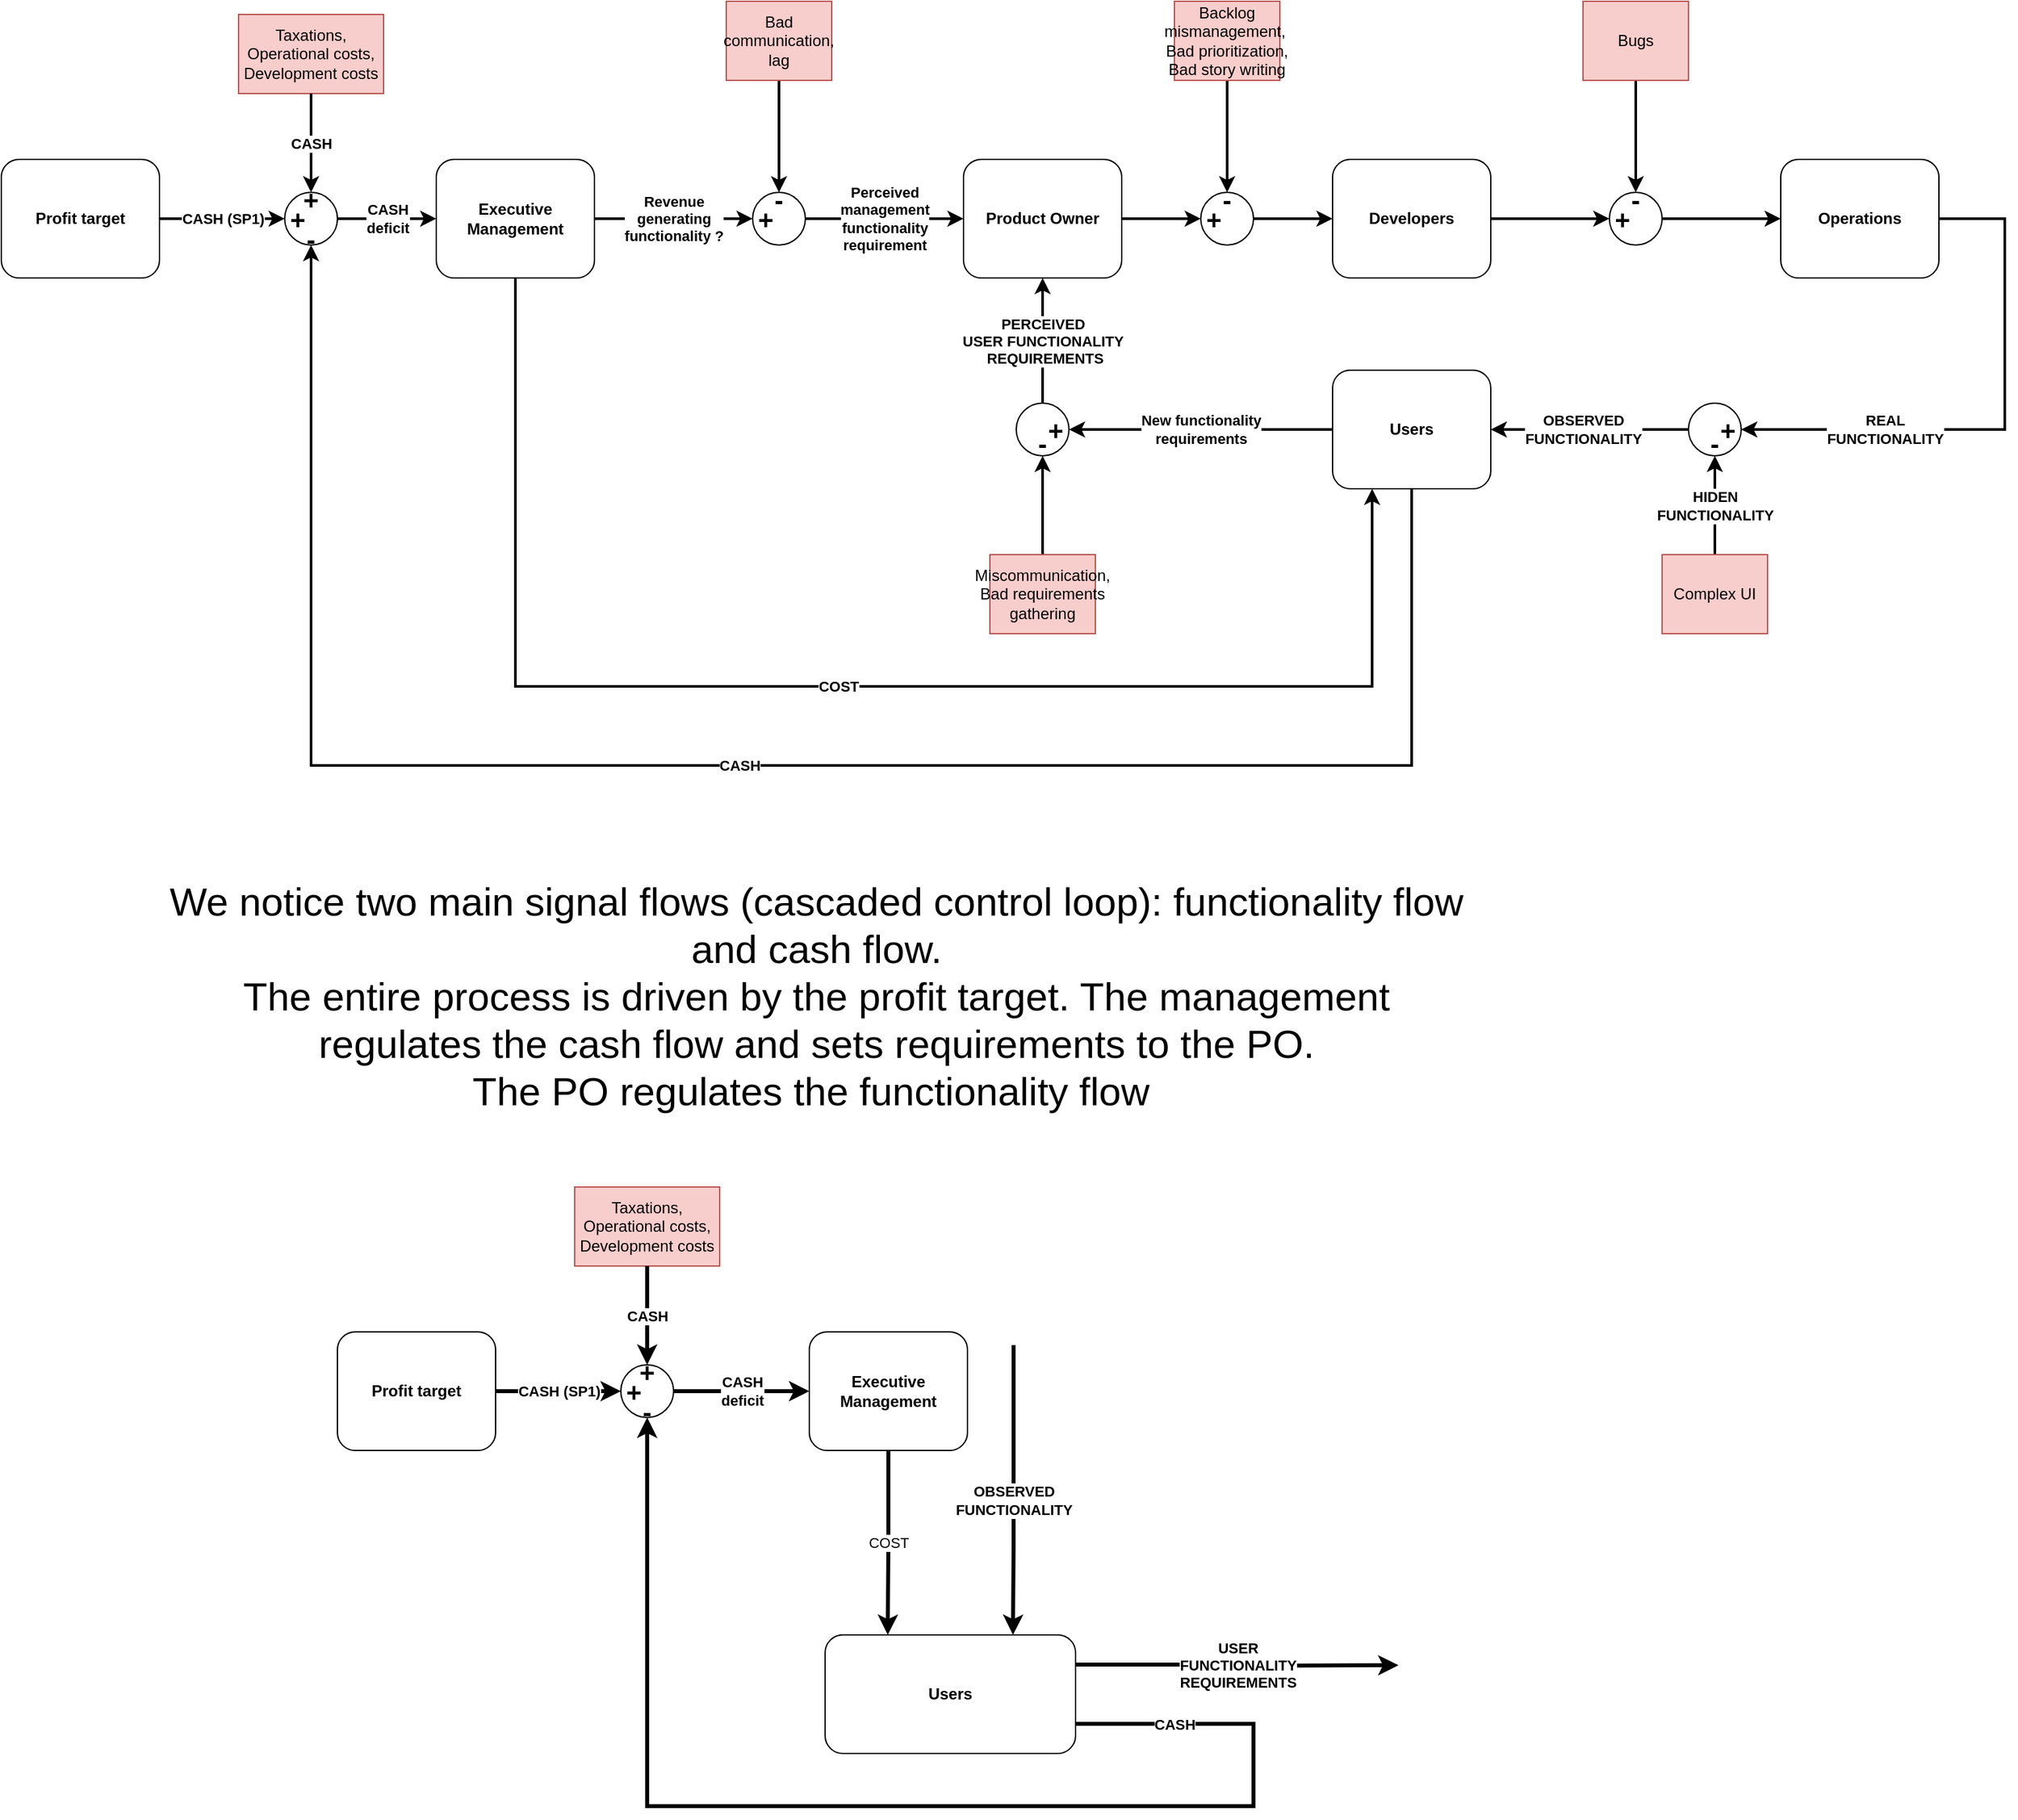 <mxfile version="22.1.11" type="github" pages="2">
  <diagram name="MAIN" id="kMi4MfaVG8bFLmQlTl4C">
    <mxGraphModel dx="2232" dy="829" grid="1" gridSize="10" guides="1" tooltips="1" connect="1" arrows="1" fold="1" page="1" pageScale="1" pageWidth="827" pageHeight="1169" math="0" shadow="0">
      <root>
        <mxCell id="0" />
        <mxCell id="1" parent="0" />
        <mxCell id="jFcU7FumkJ6Ztm3b8WU0-35" value="&lt;b&gt;Revenue &lt;br&gt;generating&lt;br&gt;functionality ?&lt;/b&gt;" style="edgeStyle=orthogonalEdgeStyle;rounded=0;orthogonalLoop=1;jettySize=auto;html=1;exitX=1;exitY=0.5;exitDx=0;exitDy=0;entryX=0;entryY=0.5;entryDx=0;entryDy=0;strokeWidth=2;" parent="1" source="jFcU7FumkJ6Ztm3b8WU0-1" target="jFcU7FumkJ6Ztm3b8WU0-32" edge="1">
          <mxGeometry relative="1" as="geometry" />
        </mxCell>
        <mxCell id="jFcU7FumkJ6Ztm3b8WU0-68" value="&lt;b&gt;COST&lt;/b&gt;" style="edgeStyle=orthogonalEdgeStyle;rounded=0;orthogonalLoop=1;jettySize=auto;html=1;exitX=0.5;exitY=1;exitDx=0;exitDy=0;entryX=0.25;entryY=1;entryDx=0;entryDy=0;strokeWidth=2;" parent="1" source="jFcU7FumkJ6Ztm3b8WU0-1" target="jFcU7FumkJ6Ztm3b8WU0-7" edge="1">
          <mxGeometry relative="1" as="geometry">
            <mxPoint x="100" y="480" as="targetPoint" />
            <Array as="points">
              <mxPoint x="-140" y="640" />
              <mxPoint x="510" y="640" />
            </Array>
          </mxGeometry>
        </mxCell>
        <mxCell id="jFcU7FumkJ6Ztm3b8WU0-1" value="Executive&lt;br&gt;Management" style="rounded=1;whiteSpace=wrap;html=1;fontStyle=1" parent="1" vertex="1">
          <mxGeometry x="-200" y="240" width="120" height="90" as="geometry" />
        </mxCell>
        <mxCell id="jFcU7FumkJ6Ztm3b8WU0-15" style="edgeStyle=orthogonalEdgeStyle;rounded=0;orthogonalLoop=1;jettySize=auto;html=1;exitX=1;exitY=0.5;exitDx=0;exitDy=0;entryX=0;entryY=0.5;entryDx=0;entryDy=0;strokeWidth=2;" parent="1" source="jFcU7FumkJ6Ztm3b8WU0-2" target="jFcU7FumkJ6Ztm3b8WU0-14" edge="1">
          <mxGeometry relative="1" as="geometry" />
        </mxCell>
        <mxCell id="jFcU7FumkJ6Ztm3b8WU0-2" value="Product Owner" style="rounded=1;whiteSpace=wrap;html=1;fontStyle=1" parent="1" vertex="1">
          <mxGeometry x="200" y="240" width="120" height="90" as="geometry" />
        </mxCell>
        <mxCell id="jFcU7FumkJ6Ztm3b8WU0-13" style="edgeStyle=orthogonalEdgeStyle;rounded=0;orthogonalLoop=1;jettySize=auto;html=1;exitX=1;exitY=0.5;exitDx=0;exitDy=0;entryX=0;entryY=0.5;entryDx=0;entryDy=0;strokeWidth=2;" parent="1" source="jFcU7FumkJ6Ztm3b8WU0-3" target="jFcU7FumkJ6Ztm3b8WU0-8" edge="1">
          <mxGeometry relative="1" as="geometry" />
        </mxCell>
        <mxCell id="jFcU7FumkJ6Ztm3b8WU0-3" value="Developers" style="rounded=1;whiteSpace=wrap;html=1;fontStyle=1" parent="1" vertex="1">
          <mxGeometry x="480" y="240" width="120" height="90" as="geometry" />
        </mxCell>
        <mxCell id="jFcU7FumkJ6Ztm3b8WU0-27" value="&lt;b&gt;REAL&lt;br&gt;FUNCTIONALITY&lt;/b&gt;" style="edgeStyle=orthogonalEdgeStyle;rounded=0;orthogonalLoop=1;jettySize=auto;html=1;exitX=1;exitY=0.5;exitDx=0;exitDy=0;entryX=1;entryY=0.5;entryDx=0;entryDy=0;strokeWidth=2;" parent="1" source="jFcU7FumkJ6Ztm3b8WU0-4" target="jFcU7FumkJ6Ztm3b8WU0-26" edge="1">
          <mxGeometry x="0.469" relative="1" as="geometry">
            <Array as="points">
              <mxPoint x="990" y="285" />
              <mxPoint x="990" y="445" />
            </Array>
            <mxPoint as="offset" />
          </mxGeometry>
        </mxCell>
        <mxCell id="jFcU7FumkJ6Ztm3b8WU0-4" value="Operations" style="rounded=1;whiteSpace=wrap;html=1;fontStyle=1" parent="1" vertex="1">
          <mxGeometry x="820" y="240" width="120" height="90" as="geometry" />
        </mxCell>
        <mxCell id="jFcU7FumkJ6Ztm3b8WU0-20" value="&lt;b&gt;New functionality&lt;br&gt;requirements&lt;/b&gt;" style="edgeStyle=orthogonalEdgeStyle;rounded=0;orthogonalLoop=1;jettySize=auto;html=1;exitX=0;exitY=0.5;exitDx=0;exitDy=0;entryX=1;entryY=0.5;entryDx=0;entryDy=0;strokeWidth=2;" parent="1" source="jFcU7FumkJ6Ztm3b8WU0-7" target="jFcU7FumkJ6Ztm3b8WU0-21" edge="1">
          <mxGeometry relative="1" as="geometry">
            <mxPoint x="360" y="445.241" as="targetPoint" />
          </mxGeometry>
        </mxCell>
        <mxCell id="jFcU7FumkJ6Ztm3b8WU0-37" value="&lt;b&gt;CASH&lt;/b&gt;" style="edgeStyle=orthogonalEdgeStyle;rounded=0;orthogonalLoop=1;jettySize=auto;html=1;exitX=0.5;exitY=1;exitDx=0;exitDy=0;entryX=0.5;entryY=1;entryDx=0;entryDy=0;strokeWidth=2;jumpStyle=arc;" parent="1" source="jFcU7FumkJ6Ztm3b8WU0-7" target="jFcU7FumkJ6Ztm3b8WU0-53" edge="1">
          <mxGeometry relative="1" as="geometry">
            <mxPoint x="-20" y="550" as="targetPoint" />
            <Array as="points">
              <mxPoint x="540" y="700" />
              <mxPoint x="-295" y="700" />
            </Array>
          </mxGeometry>
        </mxCell>
        <mxCell id="jFcU7FumkJ6Ztm3b8WU0-7" value="Users" style="rounded=1;whiteSpace=wrap;html=1;fontStyle=1" parent="1" vertex="1">
          <mxGeometry x="480" y="400" width="120" height="90" as="geometry" />
        </mxCell>
        <mxCell id="jFcU7FumkJ6Ztm3b8WU0-12" style="edgeStyle=orthogonalEdgeStyle;rounded=0;orthogonalLoop=1;jettySize=auto;html=1;exitX=1;exitY=0.5;exitDx=0;exitDy=0;entryX=0;entryY=0.5;entryDx=0;entryDy=0;strokeWidth=2;" parent="1" source="jFcU7FumkJ6Ztm3b8WU0-8" target="jFcU7FumkJ6Ztm3b8WU0-4" edge="1">
          <mxGeometry relative="1" as="geometry" />
        </mxCell>
        <mxCell id="jFcU7FumkJ6Ztm3b8WU0-11" style="edgeStyle=orthogonalEdgeStyle;rounded=0;orthogonalLoop=1;jettySize=auto;html=1;exitX=0.5;exitY=1;exitDx=0;exitDy=0;entryX=0.5;entryY=0;entryDx=0;entryDy=0;strokeWidth=2;" parent="1" source="jFcU7FumkJ6Ztm3b8WU0-9" target="jFcU7FumkJ6Ztm3b8WU0-8" edge="1">
          <mxGeometry relative="1" as="geometry" />
        </mxCell>
        <mxCell id="jFcU7FumkJ6Ztm3b8WU0-9" value="Bugs" style="rounded=0;whiteSpace=wrap;html=1;fillColor=#f8cecc;strokeColor=#b85450;" parent="1" vertex="1">
          <mxGeometry x="670" y="120" width="80" height="60" as="geometry" />
        </mxCell>
        <mxCell id="jFcU7FumkJ6Ztm3b8WU0-16" style="edgeStyle=orthogonalEdgeStyle;rounded=0;orthogonalLoop=1;jettySize=auto;html=1;exitX=1;exitY=0.5;exitDx=0;exitDy=0;entryX=0;entryY=0.5;entryDx=0;entryDy=0;strokeWidth=2;" parent="1" source="jFcU7FumkJ6Ztm3b8WU0-14" target="jFcU7FumkJ6Ztm3b8WU0-3" edge="1">
          <mxGeometry relative="1" as="geometry">
            <mxPoint x="470" y="280" as="targetPoint" />
          </mxGeometry>
        </mxCell>
        <mxCell id="jFcU7FumkJ6Ztm3b8WU0-14" value="" style="ellipse;whiteSpace=wrap;html=1;aspect=fixed;" parent="1" vertex="1">
          <mxGeometry x="380" y="265" width="40" height="40" as="geometry" />
        </mxCell>
        <mxCell id="jFcU7FumkJ6Ztm3b8WU0-19" style="edgeStyle=orthogonalEdgeStyle;rounded=0;orthogonalLoop=1;jettySize=auto;html=1;exitX=0.5;exitY=1;exitDx=0;exitDy=0;entryX=0.5;entryY=0;entryDx=0;entryDy=0;strokeWidth=2;" parent="1" source="jFcU7FumkJ6Ztm3b8WU0-18" target="jFcU7FumkJ6Ztm3b8WU0-14" edge="1">
          <mxGeometry relative="1" as="geometry" />
        </mxCell>
        <mxCell id="jFcU7FumkJ6Ztm3b8WU0-18" value="Backlog mismanagement,&amp;nbsp;&lt;br&gt;Bad prioritization,&lt;br&gt;Bad story writing" style="rounded=0;whiteSpace=wrap;html=1;fillColor=#f8cecc;strokeColor=#b85450;" parent="1" vertex="1">
          <mxGeometry x="360" y="120" width="80" height="60" as="geometry" />
        </mxCell>
        <mxCell id="jFcU7FumkJ6Ztm3b8WU0-22" value="&lt;b style=&quot;border-color: var(--border-color); color: rgb(0, 0, 0); font-family: Helvetica; font-size: 11px; font-style: normal; font-variant-ligatures: normal; font-variant-caps: normal; letter-spacing: normal; orphans: 2; text-align: center; text-indent: 0px; text-transform: none; widows: 2; word-spacing: 0px; -webkit-text-stroke-width: 0px; text-decoration-thickness: initial; text-decoration-style: initial; text-decoration-color: initial;&quot;&gt;PERCEIVED&lt;br&gt;USER FUNCTIONALITY&lt;br&gt;&amp;nbsp;REQUIREMENTS&lt;/b&gt;" style="edgeStyle=orthogonalEdgeStyle;rounded=0;orthogonalLoop=1;jettySize=auto;html=1;exitX=0.5;exitY=0;exitDx=0;exitDy=0;entryX=0.5;entryY=1;entryDx=0;entryDy=0;strokeWidth=2;" parent="1" source="jFcU7FumkJ6Ztm3b8WU0-21" target="jFcU7FumkJ6Ztm3b8WU0-2" edge="1">
          <mxGeometry relative="1" as="geometry" />
        </mxCell>
        <mxCell id="jFcU7FumkJ6Ztm3b8WU0-21" value="" style="ellipse;whiteSpace=wrap;html=1;aspect=fixed;" parent="1" vertex="1">
          <mxGeometry x="240" y="425" width="40" height="40" as="geometry" />
        </mxCell>
        <mxCell id="jFcU7FumkJ6Ztm3b8WU0-25" value="" style="edgeStyle=orthogonalEdgeStyle;rounded=0;orthogonalLoop=1;jettySize=auto;html=1;exitX=0.5;exitY=0;exitDx=0;exitDy=0;entryX=0.5;entryY=1;entryDx=0;entryDy=0;strokeWidth=2;" parent="1" source="jFcU7FumkJ6Ztm3b8WU0-24" target="jFcU7FumkJ6Ztm3b8WU0-21" edge="1">
          <mxGeometry relative="1" as="geometry" />
        </mxCell>
        <mxCell id="jFcU7FumkJ6Ztm3b8WU0-24" value="Miscommunication,&lt;br&gt;Bad requirements gathering" style="rounded=0;whiteSpace=wrap;html=1;fillColor=#f8cecc;strokeColor=#b85450;" parent="1" vertex="1">
          <mxGeometry x="220" y="540" width="80" height="60" as="geometry" />
        </mxCell>
        <mxCell id="jFcU7FumkJ6Ztm3b8WU0-28" value="&lt;b style=&quot;border-color: var(--border-color); color: rgb(0, 0, 0); font-family: Helvetica; font-size: 11px; font-style: normal; font-variant-ligatures: normal; font-variant-caps: normal; letter-spacing: normal; orphans: 2; text-align: center; text-indent: 0px; text-transform: none; widows: 2; word-spacing: 0px; -webkit-text-stroke-width: 0px; text-decoration-thickness: initial; text-decoration-style: initial; text-decoration-color: initial;&quot;&gt;OBSERVED&lt;br&gt;FUNCTIONALITY&lt;/b&gt;" style="edgeStyle=orthogonalEdgeStyle;rounded=0;orthogonalLoop=1;jettySize=auto;html=1;exitX=0;exitY=0.5;exitDx=0;exitDy=0;strokeWidth=2;" parent="1" source="jFcU7FumkJ6Ztm3b8WU0-26" target="jFcU7FumkJ6Ztm3b8WU0-7" edge="1">
          <mxGeometry x="0.067" relative="1" as="geometry">
            <mxPoint as="offset" />
          </mxGeometry>
        </mxCell>
        <mxCell id="jFcU7FumkJ6Ztm3b8WU0-26" value="" style="ellipse;whiteSpace=wrap;html=1;aspect=fixed;" parent="1" vertex="1">
          <mxGeometry x="750" y="425" width="40" height="40" as="geometry" />
        </mxCell>
        <mxCell id="jFcU7FumkJ6Ztm3b8WU0-30" value="&lt;b style=&quot;border-color: var(--border-color); color: rgb(0, 0, 0); font-family: Helvetica; font-size: 11px; font-style: normal; font-variant-ligatures: normal; font-variant-caps: normal; letter-spacing: normal; orphans: 2; text-align: center; text-indent: 0px; text-transform: none; widows: 2; word-spacing: 0px; -webkit-text-stroke-width: 0px; text-decoration-thickness: initial; text-decoration-style: initial; text-decoration-color: initial;&quot;&gt;HIDEN&lt;br&gt;FUNCTIONALITY&lt;/b&gt;" style="edgeStyle=orthogonalEdgeStyle;rounded=0;orthogonalLoop=1;jettySize=auto;html=1;exitX=0.5;exitY=0;exitDx=0;exitDy=0;entryX=0.5;entryY=1;entryDx=0;entryDy=0;strokeWidth=2;" parent="1" source="jFcU7FumkJ6Ztm3b8WU0-29" target="jFcU7FumkJ6Ztm3b8WU0-26" edge="1">
          <mxGeometry relative="1" as="geometry" />
        </mxCell>
        <mxCell id="jFcU7FumkJ6Ztm3b8WU0-29" value="Complex UI" style="rounded=0;whiteSpace=wrap;html=1;fillColor=#f8cecc;strokeColor=#b85450;" parent="1" vertex="1">
          <mxGeometry x="730" y="540" width="80" height="60" as="geometry" />
        </mxCell>
        <mxCell id="jFcU7FumkJ6Ztm3b8WU0-33" style="edgeStyle=orthogonalEdgeStyle;rounded=0;orthogonalLoop=1;jettySize=auto;html=1;exitX=0.5;exitY=1;exitDx=0;exitDy=0;entryX=0.5;entryY=0;entryDx=0;entryDy=0;strokeWidth=2;" parent="1" source="jFcU7FumkJ6Ztm3b8WU0-31" target="jFcU7FumkJ6Ztm3b8WU0-32" edge="1">
          <mxGeometry relative="1" as="geometry" />
        </mxCell>
        <mxCell id="jFcU7FumkJ6Ztm3b8WU0-31" value="Bad communication,&lt;br&gt;lag" style="rounded=0;whiteSpace=wrap;html=1;fillColor=#f8cecc;strokeColor=#b85450;" parent="1" vertex="1">
          <mxGeometry x="20" y="120" width="80" height="60" as="geometry" />
        </mxCell>
        <mxCell id="jFcU7FumkJ6Ztm3b8WU0-34" value="&lt;b&gt;Perceived&lt;br&gt;management&lt;br&gt;functionality&lt;br&gt;requirement&lt;/b&gt;" style="edgeStyle=orthogonalEdgeStyle;rounded=0;orthogonalLoop=1;jettySize=auto;html=1;exitX=1;exitY=0.5;exitDx=0;exitDy=0;entryX=0;entryY=0.5;entryDx=0;entryDy=0;strokeWidth=2;" parent="1" source="jFcU7FumkJ6Ztm3b8WU0-32" target="jFcU7FumkJ6Ztm3b8WU0-2" edge="1">
          <mxGeometry relative="1" as="geometry" />
        </mxCell>
        <mxCell id="jFcU7FumkJ6Ztm3b8WU0-46" value="&lt;b&gt;CASH (SP1)&lt;/b&gt;" style="edgeStyle=orthogonalEdgeStyle;rounded=0;orthogonalLoop=1;jettySize=auto;html=1;exitX=1;exitY=0.5;exitDx=0;exitDy=0;strokeWidth=2;entryX=0;entryY=0.5;entryDx=0;entryDy=0;" parent="1" source="jFcU7FumkJ6Ztm3b8WU0-47" target="jFcU7FumkJ6Ztm3b8WU0-53" edge="1">
          <mxGeometry relative="1" as="geometry">
            <mxPoint x="-460" y="390" as="sourcePoint" />
            <mxPoint x="-300" y="285" as="targetPoint" />
          </mxGeometry>
        </mxCell>
        <mxCell id="jFcU7FumkJ6Ztm3b8WU0-47" value="Profit target" style="rounded=1;whiteSpace=wrap;html=1;fontStyle=1" parent="1" vertex="1">
          <mxGeometry x="-530" y="240" width="120" height="90" as="geometry" />
        </mxCell>
        <mxCell id="jFcU7FumkJ6Ztm3b8WU0-58" value="&lt;b&gt;CASH&lt;br&gt;deficit&lt;br&gt;&lt;/b&gt;" style="edgeStyle=orthogonalEdgeStyle;rounded=0;orthogonalLoop=1;jettySize=auto;html=1;exitX=1;exitY=0.5;exitDx=0;exitDy=0;entryX=0;entryY=0.5;entryDx=0;entryDy=0;strokeWidth=2;" parent="1" source="jFcU7FumkJ6Ztm3b8WU0-53" target="jFcU7FumkJ6Ztm3b8WU0-1" edge="1">
          <mxGeometry relative="1" as="geometry" />
        </mxCell>
        <mxCell id="jFcU7FumkJ6Ztm3b8WU0-55" value="Taxations,&lt;br&gt;Operational costs,&lt;br&gt;Development costs" style="rounded=0;whiteSpace=wrap;html=1;fillColor=#f8cecc;strokeColor=#b85450;" parent="1" vertex="1">
          <mxGeometry x="-350" y="130" width="110" height="60" as="geometry" />
        </mxCell>
        <mxCell id="jFcU7FumkJ6Ztm3b8WU0-56" value="&lt;b&gt;CASH&lt;/b&gt;" style="edgeStyle=orthogonalEdgeStyle;rounded=0;orthogonalLoop=1;jettySize=auto;html=1;exitX=0.5;exitY=1;exitDx=0;exitDy=0;strokeWidth=2;entryX=0.5;entryY=0;entryDx=0;entryDy=0;" parent="1" source="jFcU7FumkJ6Ztm3b8WU0-55" target="jFcU7FumkJ6Ztm3b8WU0-53" edge="1">
          <mxGeometry relative="1" as="geometry">
            <mxPoint x="-170" y="530" as="sourcePoint" />
            <mxPoint x="-260" y="260" as="targetPoint" />
          </mxGeometry>
        </mxCell>
        <mxCell id="jFcU7FumkJ6Ztm3b8WU0-71" value="&lt;font style=&quot;font-size: 30px;&quot;&gt;We notice two main signal flows (cascaded control loop): functionality flow and cash flow. &lt;br&gt;The entire process is driven by the profit target. The management regulates the cash flow and sets requirements to the PO.&lt;br&gt;The PO regulates the functionality flow&amp;nbsp;&lt;/font&gt;" style="text;html=1;strokeColor=none;fillColor=none;align=center;verticalAlign=middle;whiteSpace=wrap;rounded=0;" parent="1" vertex="1">
          <mxGeometry x="-413" y="860" width="1003" height="30" as="geometry" />
        </mxCell>
        <mxCell id="jFcU7FumkJ6Ztm3b8WU0-74" value="&lt;font size=&quot;1&quot; style=&quot;&quot;&gt;&lt;b style=&quot;font-size: 20px;&quot;&gt;-&lt;/b&gt;&lt;/font&gt;" style="text;html=1;strokeColor=none;fillColor=none;align=center;verticalAlign=middle;whiteSpace=wrap;rounded=0;" parent="1" vertex="1">
          <mxGeometry x="390" y="265" width="20" height="10" as="geometry" />
        </mxCell>
        <mxCell id="jFcU7FumkJ6Ztm3b8WU0-75" value="&lt;font size=&quot;1&quot; style=&quot;&quot;&gt;&lt;b style=&quot;font-size: 20px;&quot;&gt;+&lt;/b&gt;&lt;/font&gt;" style="text;html=1;strokeColor=none;fillColor=none;align=center;verticalAlign=middle;whiteSpace=wrap;rounded=0;" parent="1" vertex="1">
          <mxGeometry x="380" y="280" width="20" height="10" as="geometry" />
        </mxCell>
        <mxCell id="jFcU7FumkJ6Ztm3b8WU0-78" value="&lt;font size=&quot;1&quot; style=&quot;&quot;&gt;&lt;b style=&quot;font-size: 20px;&quot;&gt;-&lt;/b&gt;&lt;/font&gt;" style="text;html=1;strokeColor=none;fillColor=none;align=center;verticalAlign=middle;whiteSpace=wrap;rounded=0;" parent="1" vertex="1">
          <mxGeometry x="760" y="450" width="20" height="10" as="geometry" />
        </mxCell>
        <mxCell id="jFcU7FumkJ6Ztm3b8WU0-79" value="&lt;font size=&quot;1&quot; style=&quot;&quot;&gt;&lt;b style=&quot;font-size: 20px;&quot;&gt;+&lt;/b&gt;&lt;/font&gt;" style="text;html=1;strokeColor=none;fillColor=none;align=center;verticalAlign=middle;whiteSpace=wrap;rounded=0;" parent="1" vertex="1">
          <mxGeometry x="770" y="440" width="20" height="10" as="geometry" />
        </mxCell>
        <mxCell id="jFcU7FumkJ6Ztm3b8WU0-80" value="&lt;font size=&quot;1&quot; style=&quot;&quot;&gt;&lt;b style=&quot;font-size: 20px;&quot;&gt;+&lt;/b&gt;&lt;/font&gt;" style="text;html=1;strokeColor=none;fillColor=none;align=center;verticalAlign=middle;whiteSpace=wrap;rounded=0;" parent="1" vertex="1">
          <mxGeometry x="260" y="440" width="20" height="10" as="geometry" />
        </mxCell>
        <mxCell id="jFcU7FumkJ6Ztm3b8WU0-81" value="&lt;font size=&quot;1&quot; style=&quot;&quot;&gt;&lt;b style=&quot;font-size: 20px;&quot;&gt;-&lt;/b&gt;&lt;/font&gt;" style="text;html=1;strokeColor=none;fillColor=none;align=center;verticalAlign=middle;whiteSpace=wrap;rounded=0;" parent="1" vertex="1">
          <mxGeometry x="250" y="450" width="20" height="10" as="geometry" />
        </mxCell>
        <mxCell id="jFcU7FumkJ6Ztm3b8WU0-82" value="" style="group" parent="1" vertex="1" connectable="0">
          <mxGeometry x="-315" y="265" width="40" height="40" as="geometry" />
        </mxCell>
        <mxCell id="jFcU7FumkJ6Ztm3b8WU0-53" value="" style="ellipse;whiteSpace=wrap;html=1;aspect=fixed;" parent="jFcU7FumkJ6Ztm3b8WU0-82" vertex="1">
          <mxGeometry width="40" height="40" as="geometry" />
        </mxCell>
        <mxCell id="jFcU7FumkJ6Ztm3b8WU0-60" value="&lt;font size=&quot;1&quot; style=&quot;&quot;&gt;&lt;b style=&quot;font-size: 20px;&quot;&gt;+&lt;/b&gt;&lt;/font&gt;" style="text;html=1;strokeColor=none;fillColor=none;align=center;verticalAlign=middle;whiteSpace=wrap;rounded=0;" parent="jFcU7FumkJ6Ztm3b8WU0-82" vertex="1">
          <mxGeometry y="15" width="20" height="10" as="geometry" />
        </mxCell>
        <mxCell id="jFcU7FumkJ6Ztm3b8WU0-62" value="&lt;font size=&quot;1&quot; style=&quot;&quot;&gt;&lt;b style=&quot;font-size: 20px;&quot;&gt;+&lt;/b&gt;&lt;/font&gt;" style="text;html=1;strokeColor=none;fillColor=none;align=center;verticalAlign=middle;whiteSpace=wrap;rounded=0;" parent="jFcU7FumkJ6Ztm3b8WU0-82" vertex="1">
          <mxGeometry x="10" width="20" height="10" as="geometry" />
        </mxCell>
        <mxCell id="jFcU7FumkJ6Ztm3b8WU0-63" value="&lt;font size=&quot;1&quot; style=&quot;&quot;&gt;&lt;b style=&quot;font-size: 20px;&quot;&gt;-&lt;/b&gt;&lt;/font&gt;" style="text;html=1;strokeColor=none;fillColor=none;align=center;verticalAlign=middle;whiteSpace=wrap;rounded=0;" parent="jFcU7FumkJ6Ztm3b8WU0-82" vertex="1">
          <mxGeometry x="10" y="30" width="20" height="10" as="geometry" />
        </mxCell>
        <mxCell id="jFcU7FumkJ6Ztm3b8WU0-83" value="" style="group" parent="1" vertex="1" connectable="0">
          <mxGeometry x="40" y="265" width="40" height="40" as="geometry" />
        </mxCell>
        <mxCell id="jFcU7FumkJ6Ztm3b8WU0-32" value="" style="ellipse;whiteSpace=wrap;html=1;aspect=fixed;" parent="jFcU7FumkJ6Ztm3b8WU0-83" vertex="1">
          <mxGeometry width="40" height="40" as="geometry" />
        </mxCell>
        <mxCell id="jFcU7FumkJ6Ztm3b8WU0-72" value="&lt;font size=&quot;1&quot; style=&quot;&quot;&gt;&lt;b style=&quot;font-size: 20px;&quot;&gt;+&lt;/b&gt;&lt;/font&gt;" style="text;html=1;strokeColor=none;fillColor=none;align=center;verticalAlign=middle;whiteSpace=wrap;rounded=0;" parent="jFcU7FumkJ6Ztm3b8WU0-83" vertex="1">
          <mxGeometry y="15" width="20" height="10" as="geometry" />
        </mxCell>
        <mxCell id="jFcU7FumkJ6Ztm3b8WU0-73" value="&lt;font size=&quot;1&quot; style=&quot;&quot;&gt;&lt;b style=&quot;font-size: 20px;&quot;&gt;-&lt;/b&gt;&lt;/font&gt;" style="text;html=1;strokeColor=none;fillColor=none;align=center;verticalAlign=middle;whiteSpace=wrap;rounded=0;" parent="jFcU7FumkJ6Ztm3b8WU0-83" vertex="1">
          <mxGeometry x="10" width="20" height="10" as="geometry" />
        </mxCell>
        <mxCell id="jFcU7FumkJ6Ztm3b8WU0-87" value="" style="group" parent="1" vertex="1" connectable="0">
          <mxGeometry x="690" y="265" width="40" height="40" as="geometry" />
        </mxCell>
        <mxCell id="jFcU7FumkJ6Ztm3b8WU0-8" value="" style="ellipse;whiteSpace=wrap;html=1;aspect=fixed;" parent="jFcU7FumkJ6Ztm3b8WU0-87" vertex="1">
          <mxGeometry width="40" height="40" as="geometry" />
        </mxCell>
        <mxCell id="jFcU7FumkJ6Ztm3b8WU0-76" value="&lt;font size=&quot;1&quot; style=&quot;&quot;&gt;&lt;b style=&quot;font-size: 20px;&quot;&gt;-&lt;/b&gt;&lt;/font&gt;" style="text;html=1;strokeColor=none;fillColor=none;align=center;verticalAlign=middle;whiteSpace=wrap;rounded=0;" parent="jFcU7FumkJ6Ztm3b8WU0-87" vertex="1">
          <mxGeometry x="10" width="20" height="10" as="geometry" />
        </mxCell>
        <mxCell id="jFcU7FumkJ6Ztm3b8WU0-77" value="&lt;font size=&quot;1&quot; style=&quot;&quot;&gt;&lt;b style=&quot;font-size: 20px;&quot;&gt;+&lt;/b&gt;&lt;/font&gt;" style="text;html=1;strokeColor=none;fillColor=none;align=center;verticalAlign=middle;whiteSpace=wrap;rounded=0;" parent="jFcU7FumkJ6Ztm3b8WU0-87" vertex="1">
          <mxGeometry y="15" width="20" height="10" as="geometry" />
        </mxCell>
        <mxCell id="lNDd1VFo_PoPSK2csiRZ-125" value="COST" style="edgeStyle=orthogonalEdgeStyle;rounded=0;orthogonalLoop=1;jettySize=auto;html=1;exitX=0.5;exitY=1;exitDx=0;exitDy=0;entryX=0.25;entryY=0;entryDx=0;entryDy=0;strokeWidth=3;" edge="1" parent="1" source="lNDd1VFo_PoPSK2csiRZ-67" target="lNDd1VFo_PoPSK2csiRZ-70">
          <mxGeometry relative="1" as="geometry" />
        </mxCell>
        <mxCell id="lNDd1VFo_PoPSK2csiRZ-67" value="Executive&lt;br&gt;Management" style="rounded=1;whiteSpace=wrap;html=1;fontStyle=1" vertex="1" parent="1">
          <mxGeometry x="83" y="1130" width="120" height="90" as="geometry" />
        </mxCell>
        <mxCell id="lNDd1VFo_PoPSK2csiRZ-68" value="&lt;b&gt;USER &lt;br&gt;FUNCTIONALITY&lt;br&gt;REQUIREMENTS&lt;/b&gt;" style="edgeStyle=orthogonalEdgeStyle;rounded=0;orthogonalLoop=1;jettySize=auto;html=1;strokeWidth=3;exitX=1;exitY=0.25;exitDx=0;exitDy=0;" edge="1" parent="1" source="lNDd1VFo_PoPSK2csiRZ-70">
          <mxGeometry relative="1" as="geometry">
            <mxPoint x="530" y="1383" as="targetPoint" />
            <mxPoint x="435" y="1420" as="sourcePoint" />
          </mxGeometry>
        </mxCell>
        <mxCell id="lNDd1VFo_PoPSK2csiRZ-69" value="&lt;b&gt;CASH&lt;/b&gt;" style="edgeStyle=orthogonalEdgeStyle;rounded=0;orthogonalLoop=1;jettySize=auto;html=1;exitX=1;exitY=0.75;exitDx=0;exitDy=0;entryX=0.5;entryY=1;entryDx=0;entryDy=0;strokeWidth=3;jumpStyle=arc;" edge="1" parent="1" source="lNDd1VFo_PoPSK2csiRZ-70" target="lNDd1VFo_PoPSK2csiRZ-78">
          <mxGeometry x="-0.843" relative="1" as="geometry">
            <mxPoint x="235" y="1310" as="targetPoint" />
            <Array as="points">
              <mxPoint x="420" y="1428" />
              <mxPoint x="420" y="1490" />
              <mxPoint x="-40" y="1490" />
            </Array>
            <mxPoint as="offset" />
          </mxGeometry>
        </mxCell>
        <mxCell id="lNDd1VFo_PoPSK2csiRZ-70" value="Users" style="rounded=1;whiteSpace=wrap;html=1;fontStyle=1" vertex="1" parent="1">
          <mxGeometry x="95" y="1360" width="190" height="90" as="geometry" />
        </mxCell>
        <mxCell id="lNDd1VFo_PoPSK2csiRZ-71" value="&lt;b style=&quot;border-color: var(--border-color); color: rgb(0, 0, 0); font-family: Helvetica; font-size: 11px; font-style: normal; font-variant-ligatures: normal; font-variant-caps: normal; letter-spacing: normal; orphans: 2; text-align: center; text-indent: 0px; text-transform: none; widows: 2; word-spacing: 0px; -webkit-text-stroke-width: 0px; text-decoration-thickness: initial; text-decoration-style: initial; text-decoration-color: initial;&quot;&gt;OBSERVED&lt;br&gt;FUNCTIONALITY&lt;/b&gt;" style="edgeStyle=orthogonalEdgeStyle;rounded=0;orthogonalLoop=1;jettySize=auto;html=1;strokeWidth=3;entryX=0.75;entryY=0;entryDx=0;entryDy=0;" edge="1" parent="1" target="lNDd1VFo_PoPSK2csiRZ-70">
          <mxGeometry x="0.067" relative="1" as="geometry">
            <mxPoint as="offset" />
            <mxPoint x="238" y="1140" as="sourcePoint" />
            <Array as="points">
              <mxPoint x="238" y="1290" />
            </Array>
          </mxGeometry>
        </mxCell>
        <mxCell id="lNDd1VFo_PoPSK2csiRZ-72" value="&lt;b&gt;CASH (SP1)&lt;/b&gt;" style="edgeStyle=orthogonalEdgeStyle;rounded=0;orthogonalLoop=1;jettySize=auto;html=1;exitX=1;exitY=0.5;exitDx=0;exitDy=0;strokeWidth=3;entryX=0;entryY=0.5;entryDx=0;entryDy=0;" edge="1" parent="1" source="lNDd1VFo_PoPSK2csiRZ-73" target="lNDd1VFo_PoPSK2csiRZ-78">
          <mxGeometry relative="1" as="geometry">
            <mxPoint x="-205" y="1280" as="sourcePoint" />
            <mxPoint x="-45" y="1175" as="targetPoint" />
          </mxGeometry>
        </mxCell>
        <mxCell id="lNDd1VFo_PoPSK2csiRZ-73" value="Profit target" style="rounded=1;whiteSpace=wrap;html=1;fontStyle=1" vertex="1" parent="1">
          <mxGeometry x="-275" y="1130" width="120" height="90" as="geometry" />
        </mxCell>
        <mxCell id="lNDd1VFo_PoPSK2csiRZ-74" value="&lt;b&gt;CASH&lt;br&gt;deficit&lt;br&gt;&lt;/b&gt;" style="edgeStyle=orthogonalEdgeStyle;rounded=0;orthogonalLoop=1;jettySize=auto;html=1;exitX=1;exitY=0.5;exitDx=0;exitDy=0;entryX=0;entryY=0.5;entryDx=0;entryDy=0;strokeWidth=3;" edge="1" parent="1" source="lNDd1VFo_PoPSK2csiRZ-78" target="lNDd1VFo_PoPSK2csiRZ-67">
          <mxGeometry relative="1" as="geometry" />
        </mxCell>
        <mxCell id="lNDd1VFo_PoPSK2csiRZ-75" value="Taxations,&lt;br&gt;Operational costs,&lt;br&gt;Development costs" style="rounded=0;whiteSpace=wrap;html=1;fillColor=#f8cecc;strokeColor=#b85450;" vertex="1" parent="1">
          <mxGeometry x="-95" y="1020" width="110" height="60" as="geometry" />
        </mxCell>
        <mxCell id="lNDd1VFo_PoPSK2csiRZ-76" value="&lt;b&gt;CASH&lt;/b&gt;" style="edgeStyle=orthogonalEdgeStyle;rounded=0;orthogonalLoop=1;jettySize=auto;html=1;exitX=0.5;exitY=1;exitDx=0;exitDy=0;strokeWidth=3;entryX=0.5;entryY=0;entryDx=0;entryDy=0;" edge="1" parent="1" source="lNDd1VFo_PoPSK2csiRZ-75" target="lNDd1VFo_PoPSK2csiRZ-78">
          <mxGeometry relative="1" as="geometry">
            <mxPoint x="85" y="1420" as="sourcePoint" />
            <mxPoint x="-5" y="1150" as="targetPoint" />
          </mxGeometry>
        </mxCell>
        <mxCell id="lNDd1VFo_PoPSK2csiRZ-77" value="" style="group" vertex="1" connectable="0" parent="1">
          <mxGeometry x="-60" y="1155" width="40" height="40" as="geometry" />
        </mxCell>
        <mxCell id="lNDd1VFo_PoPSK2csiRZ-78" value="" style="ellipse;whiteSpace=wrap;html=1;aspect=fixed;" vertex="1" parent="lNDd1VFo_PoPSK2csiRZ-77">
          <mxGeometry width="40" height="40" as="geometry" />
        </mxCell>
        <mxCell id="lNDd1VFo_PoPSK2csiRZ-79" value="&lt;font size=&quot;1&quot; style=&quot;&quot;&gt;&lt;b style=&quot;font-size: 20px;&quot;&gt;+&lt;/b&gt;&lt;/font&gt;" style="text;html=1;strokeColor=none;fillColor=none;align=center;verticalAlign=middle;whiteSpace=wrap;rounded=0;" vertex="1" parent="lNDd1VFo_PoPSK2csiRZ-77">
          <mxGeometry y="15" width="20" height="10" as="geometry" />
        </mxCell>
        <mxCell id="lNDd1VFo_PoPSK2csiRZ-80" value="&lt;font size=&quot;1&quot; style=&quot;&quot;&gt;&lt;b style=&quot;font-size: 20px;&quot;&gt;+&lt;/b&gt;&lt;/font&gt;" style="text;html=1;strokeColor=none;fillColor=none;align=center;verticalAlign=middle;whiteSpace=wrap;rounded=0;" vertex="1" parent="lNDd1VFo_PoPSK2csiRZ-77">
          <mxGeometry x="10" width="20" height="10" as="geometry" />
        </mxCell>
        <mxCell id="lNDd1VFo_PoPSK2csiRZ-81" value="&lt;font size=&quot;1&quot; style=&quot;&quot;&gt;&lt;b style=&quot;font-size: 20px;&quot;&gt;-&lt;/b&gt;&lt;/font&gt;" style="text;html=1;strokeColor=none;fillColor=none;align=center;verticalAlign=middle;whiteSpace=wrap;rounded=0;" vertex="1" parent="lNDd1VFo_PoPSK2csiRZ-77">
          <mxGeometry x="10" y="30" width="20" height="10" as="geometry" />
        </mxCell>
      </root>
    </mxGraphModel>
  </diagram>
  <diagram id="q908z3cayx6Esgp9NWaD" name="USER">
    <mxGraphModel dx="1822" dy="-581" grid="1" gridSize="10" guides="1" tooltips="1" connect="1" arrows="1" fold="1" page="1" pageScale="1" pageWidth="827" pageHeight="1169" math="0" shadow="0">
      <root>
        <mxCell id="0" />
        <mxCell id="1" parent="0" />
        <mxCell id="p2MS8P7nM7XAYz9IeHlb-1" value="&lt;font style=&quot;font-size: 15px;&quot;&gt;Users&lt;/font&gt;" style="rounded=1;whiteSpace=wrap;html=1;fontStyle=1;labelPosition=center;verticalLabelPosition=top;align=center;verticalAlign=bottom;" vertex="1" parent="1">
          <mxGeometry x="-560" y="1440" width="220" height="350" as="geometry" />
        </mxCell>
        <mxCell id="p2MS8P7nM7XAYz9IeHlb-2" value="" style="endArrow=classic;html=1;rounded=0;strokeWidth=3;entryX=0;entryY=0.75;entryDx=0;entryDy=0;" edge="1" parent="1" source="p2MS8P7nM7XAYz9IeHlb-20" target="p2MS8P7nM7XAYz9IeHlb-12">
          <mxGeometry x="-1" y="36" width="50" height="50" relative="1" as="geometry">
            <mxPoint x="-790" y="1550.34" as="sourcePoint" />
            <mxPoint x="-520" y="1490" as="targetPoint" />
            <Array as="points" />
            <mxPoint x="-20" y="6" as="offset" />
          </mxGeometry>
        </mxCell>
        <mxCell id="p2MS8P7nM7XAYz9IeHlb-3" value="Cost" style="endArrow=classic;html=1;rounded=0;entryX=-0.039;entryY=0.339;entryDx=0;entryDy=0;strokeWidth=3;entryPerimeter=0;" edge="1" parent="1" target="p2MS8P7nM7XAYz9IeHlb-17">
          <mxGeometry width="50" height="50" relative="1" as="geometry">
            <mxPoint x="-780" y="1648" as="sourcePoint" />
            <mxPoint x="-530" y="1585" as="targetPoint" />
          </mxGeometry>
        </mxCell>
        <mxCell id="p2MS8P7nM7XAYz9IeHlb-4" value="New desired functionality&lt;br&gt;(User requirements)" style="endArrow=classic;html=1;rounded=0;strokeWidth=3;exitX=1;exitY=0.5;exitDx=0;exitDy=0;" edge="1" parent="1" source="p2MS8P7nM7XAYz9IeHlb-11">
          <mxGeometry width="50" height="50" relative="1" as="geometry">
            <mxPoint x="-290" y="1570" as="sourcePoint" />
            <mxPoint x="-160" y="1550" as="targetPoint" />
          </mxGeometry>
        </mxCell>
        <mxCell id="p2MS8P7nM7XAYz9IeHlb-5" value="Cash" style="endArrow=classic;html=1;rounded=0;strokeWidth=3;exitX=0.988;exitY=0.66;exitDx=0;exitDy=0;exitPerimeter=0;" edge="1" parent="1" source="p2MS8P7nM7XAYz9IeHlb-17">
          <mxGeometry width="50" height="50" relative="1" as="geometry">
            <mxPoint x="-330" y="1585" as="sourcePoint" />
            <mxPoint x="-150" y="1703" as="targetPoint" />
          </mxGeometry>
        </mxCell>
        <mxCell id="p2MS8P7nM7XAYz9IeHlb-6" value="&lt;div style=&quot;text-align: left; font-size: 19px;&quot;&gt;&lt;b style=&quot;background-color: initial;&quot;&gt;&lt;font style=&quot;font-size: 19px;&quot;&gt;The centralpiece of the software development lifecycle are the users.&lt;/font&gt;&lt;/b&gt;&lt;/div&gt;&lt;b style=&quot;font-size: 19px;&quot;&gt;&lt;font style=&quot;font-size: 19px;&quot;&gt;&lt;div style=&quot;text-align: left;&quot;&gt;&lt;b style=&quot;background-color: initial;&quot;&gt;They are modeled as a MIMO block, regulating two different signals, belonging to the two cascaded&amp;nbsp;&lt;/b&gt;&lt;b style=&quot;background-color: initial;&quot;&gt;loops: cash and functionality.&lt;/b&gt;&lt;/div&gt;&lt;div style=&quot;text-align: left;&quot;&gt;&lt;b style=&quot;background-color: initial;&quot;&gt;&lt;br&gt;&lt;/b&gt;&lt;/div&gt;&lt;div style=&quot;text-align: left;&quot;&gt;&lt;b style=&quot;background-color: initial;&quot;&gt;The users observe the system&#39;s functionality, and are presented with a cost imposed by the management. They compare the functionality with the cost, their internal budget and external competing offers, and agree (or not) to pay the cash.&lt;/b&gt;&lt;/div&gt;&lt;div style=&quot;text-align: left;&quot;&gt;&lt;b style=&quot;background-color: initial;&quot;&gt;&lt;br&gt;&lt;/b&gt;&lt;/div&gt;&lt;div style=&quot;text-align: left;&quot;&gt;&lt;b style=&quot;background-color: initial;&quot;&gt;In addition, they give new functionality requirements to the product owner.&lt;/b&gt;&lt;/div&gt;&lt;/font&gt;&lt;/b&gt;" style="text;html=1;strokeColor=none;fillColor=none;align=center;verticalAlign=middle;whiteSpace=wrap;rounded=0;" vertex="1" parent="1">
          <mxGeometry x="-790" y="1280" width="790" height="30" as="geometry" />
        </mxCell>
        <mxCell id="p2MS8P7nM7XAYz9IeHlb-7" style="edgeStyle=orthogonalEdgeStyle;rounded=0;orthogonalLoop=1;jettySize=auto;html=1;entryX=0.5;entryY=0;entryDx=0;entryDy=0;strokeWidth=3;" edge="1" parent="1" source="p2MS8P7nM7XAYz9IeHlb-8" target="p2MS8P7nM7XAYz9IeHlb-13">
          <mxGeometry relative="1" as="geometry" />
        </mxCell>
        <mxCell id="p2MS8P7nM7XAYz9IeHlb-8" value="Desired functionality" style="rounded=1;whiteSpace=wrap;html=1;" vertex="1" parent="1">
          <mxGeometry x="-482.5" y="1450" width="100" height="50" as="geometry" />
        </mxCell>
        <mxCell id="p2MS8P7nM7XAYz9IeHlb-9" value="" style="group" vertex="1" connectable="0" parent="1">
          <mxGeometry x="-452.5" y="1564" width="40" height="40" as="geometry" />
        </mxCell>
        <mxCell id="p2MS8P7nM7XAYz9IeHlb-10" value="" style="group" vertex="1" connectable="0" parent="p2MS8P7nM7XAYz9IeHlb-9">
          <mxGeometry y="-30" width="40" height="40" as="geometry" />
        </mxCell>
        <mxCell id="p2MS8P7nM7XAYz9IeHlb-11" value="" style="ellipse;whiteSpace=wrap;html=1;aspect=fixed;" vertex="1" parent="p2MS8P7nM7XAYz9IeHlb-10">
          <mxGeometry width="40" height="40" as="geometry" />
        </mxCell>
        <mxCell id="p2MS8P7nM7XAYz9IeHlb-12" value="&lt;font size=&quot;1&quot; style=&quot;&quot;&gt;&lt;b style=&quot;font-size: 20px;&quot;&gt;-&lt;/b&gt;&lt;/font&gt;" style="text;html=1;strokeColor=none;fillColor=none;align=center;verticalAlign=middle;whiteSpace=wrap;rounded=0;" vertex="1" parent="p2MS8P7nM7XAYz9IeHlb-10">
          <mxGeometry y="15" width="20" height="10" as="geometry" />
        </mxCell>
        <mxCell id="p2MS8P7nM7XAYz9IeHlb-13" value="&lt;font size=&quot;1&quot; style=&quot;&quot;&gt;&lt;b style=&quot;font-size: 20px;&quot;&gt;+&lt;/b&gt;&lt;/font&gt;" style="text;html=1;strokeColor=none;fillColor=none;align=center;verticalAlign=middle;whiteSpace=wrap;rounded=0;" vertex="1" parent="p2MS8P7nM7XAYz9IeHlb-10">
          <mxGeometry x="10" width="20" height="10" as="geometry" />
        </mxCell>
        <mxCell id="p2MS8P7nM7XAYz9IeHlb-14" value="" style="endArrow=classic;html=1;rounded=0;strokeWidth=3;entryX=-0.001;entryY=0.147;entryDx=0;entryDy=0;entryPerimeter=0;" edge="1" parent="1" source="p2MS8P7nM7XAYz9IeHlb-20" target="p2MS8P7nM7XAYz9IeHlb-17">
          <mxGeometry width="50" height="50" relative="1" as="geometry">
            <mxPoint x="-610" y="1490" as="sourcePoint" />
            <mxPoint x="-470" y="1615" as="targetPoint" />
            <Array as="points">
              <mxPoint x="-610" y="1615" />
            </Array>
          </mxGeometry>
        </mxCell>
        <mxCell id="p2MS8P7nM7XAYz9IeHlb-15" style="edgeStyle=orthogonalEdgeStyle;rounded=0;orthogonalLoop=1;jettySize=auto;html=1;exitX=1;exitY=0.5;exitDx=0;exitDy=0;strokeWidth=3;" edge="1" parent="1" source="p2MS8P7nM7XAYz9IeHlb-16">
          <mxGeometry relative="1" as="geometry">
            <mxPoint x="-450" y="1690" as="targetPoint" />
          </mxGeometry>
        </mxCell>
        <mxCell id="p2MS8P7nM7XAYz9IeHlb-16" value="Budget" style="rounded=1;whiteSpace=wrap;html=1;" vertex="1" parent="1">
          <mxGeometry x="-547.5" y="1670" width="65" height="40" as="geometry" />
        </mxCell>
        <mxCell id="p2MS8P7nM7XAYz9IeHlb-17" value="Decision making: Are observerd functionality and cost matching the budget, and exceding competing offers ?" style="rounded=1;whiteSpace=wrap;html=1;" vertex="1" parent="1">
          <mxGeometry x="-447.5" y="1590" width="87.5" height="170" as="geometry" />
        </mxCell>
        <mxCell id="p2MS8P7nM7XAYz9IeHlb-18" value="" style="endArrow=none;html=1;rounded=0;strokeWidth=3;endFill=0;" edge="1" parent="1" target="p2MS8P7nM7XAYz9IeHlb-20">
          <mxGeometry width="50" height="50" relative="1" as="geometry">
            <mxPoint x="-780" y="1555" as="sourcePoint" />
            <mxPoint x="-610" y="1490" as="targetPoint" />
            <Array as="points" />
          </mxGeometry>
        </mxCell>
        <mxCell id="p2MS8P7nM7XAYz9IeHlb-19" value="Observed functionality" style="edgeLabel;html=1;align=center;verticalAlign=middle;resizable=0;points=[];" vertex="1" connectable="0" parent="p2MS8P7nM7XAYz9IeHlb-18">
          <mxGeometry x="-0.059" y="-1" relative="1" as="geometry">
            <mxPoint as="offset" />
          </mxGeometry>
        </mxCell>
        <mxCell id="p2MS8P7nM7XAYz9IeHlb-20" value="" style="shape=waypoint;sketch=0;fillStyle=solid;size=6;pointerEvents=1;points=[];fillColor=none;resizable=0;rotatable=0;perimeter=centerPerimeter;snapToPoint=1;" vertex="1" parent="1">
          <mxGeometry x="-620" y="1545" width="20" height="20" as="geometry" />
        </mxCell>
        <mxCell id="p2MS8P7nM7XAYz9IeHlb-21" value="Competing offers" style="endArrow=classic;html=1;rounded=0;entryX=-0.039;entryY=0.339;entryDx=0;entryDy=0;strokeWidth=3;entryPerimeter=0;dashed=1;" edge="1" parent="1">
          <mxGeometry width="50" height="50" relative="1" as="geometry">
            <mxPoint x="-777.5" y="1730" as="sourcePoint" />
            <mxPoint x="-447.5" y="1730" as="targetPoint" />
          </mxGeometry>
        </mxCell>
        <object label="val(observed functionality) &amp;lt; cost&lt;br&gt;AND&lt;br&gt;cost &amp;lt; Budget&lt;br&gt;AND&lt;br&gt;cost &amp;lt; Competing offers?&lt;br&gt;---&amp;gt; Minimize:&lt;br&gt;(cost - val) + (cost - budget) + (cost - competing_offers)" tag="decision making" id="p2MS8P7nM7XAYz9IeHlb-22">
          <mxCell style="rounded=1;whiteSpace=wrap;html=1;" vertex="1" parent="1">
            <mxGeometry x="-600" y="1840" width="352.5" height="170" as="geometry" />
          </mxCell>
        </object>
        <mxCell id="p2MS8P7nM7XAYz9IeHlb-23" value="&lt;font style=&quot;font-size: 15px;&quot;&gt;&lt;b&gt;In order for the management to calculate a minimum cost, they need to estimate the decision-making parameters: budget, valuation, and competing offers. &lt;br&gt;&lt;br&gt;The only way to establish a valuation for the given functionality is by comparing competing market alternatives for the same provided functionality. The more added functionality compared to the competing alternatives there is, the more room for increasing the cost there is. &lt;br&gt;Thus, val = f(competing_offers, observed_functionality)&lt;br&gt;&lt;br&gt;&lt;/b&gt;&lt;/font&gt;" style="text;html=1;strokeColor=none;fillColor=none;align=left;verticalAlign=middle;whiteSpace=wrap;rounded=0;" vertex="1" parent="1">
          <mxGeometry x="-680" y="2100" width="590" height="30" as="geometry" />
        </mxCell>
        <mxCell id="p2MS8P7nM7XAYz9IeHlb-24" value="" style="endArrow=none;html=1;rounded=0;strokeWidth=3;" edge="1" parent="1">
          <mxGeometry width="50" height="50" relative="1" as="geometry">
            <mxPoint x="-760" y="1740" as="sourcePoint" />
            <mxPoint x="-740" y="1720" as="targetPoint" />
          </mxGeometry>
        </mxCell>
      </root>
    </mxGraphModel>
  </diagram>
</mxfile>
